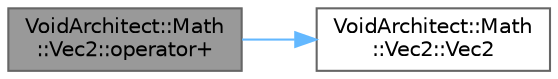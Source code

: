 digraph "VoidArchitect::Math::Vec2::operator+"
{
 // LATEX_PDF_SIZE
  bgcolor="transparent";
  edge [fontname=Helvetica,fontsize=10,labelfontname=Helvetica,labelfontsize=10];
  node [fontname=Helvetica,fontsize=10,shape=box,height=0.2,width=0.4];
  rankdir="LR";
  Node1 [id="Node000001",label="VoidArchitect::Math\l::Vec2::operator+",height=0.2,width=0.4,color="gray40", fillcolor="grey60", style="filled", fontcolor="black",tooltip=" "];
  Node1 -> Node2 [id="edge1_Node000001_Node000002",color="steelblue1",style="solid",tooltip=" "];
  Node2 [id="Node000002",label="VoidArchitect::Math\l::Vec2::Vec2",height=0.2,width=0.4,color="grey40", fillcolor="white", style="filled",URL="$class_void_architect_1_1_math_1_1_vec2.html#a56cfe34b498cb6206bfe3d59b0453fad",tooltip=" "];
}
